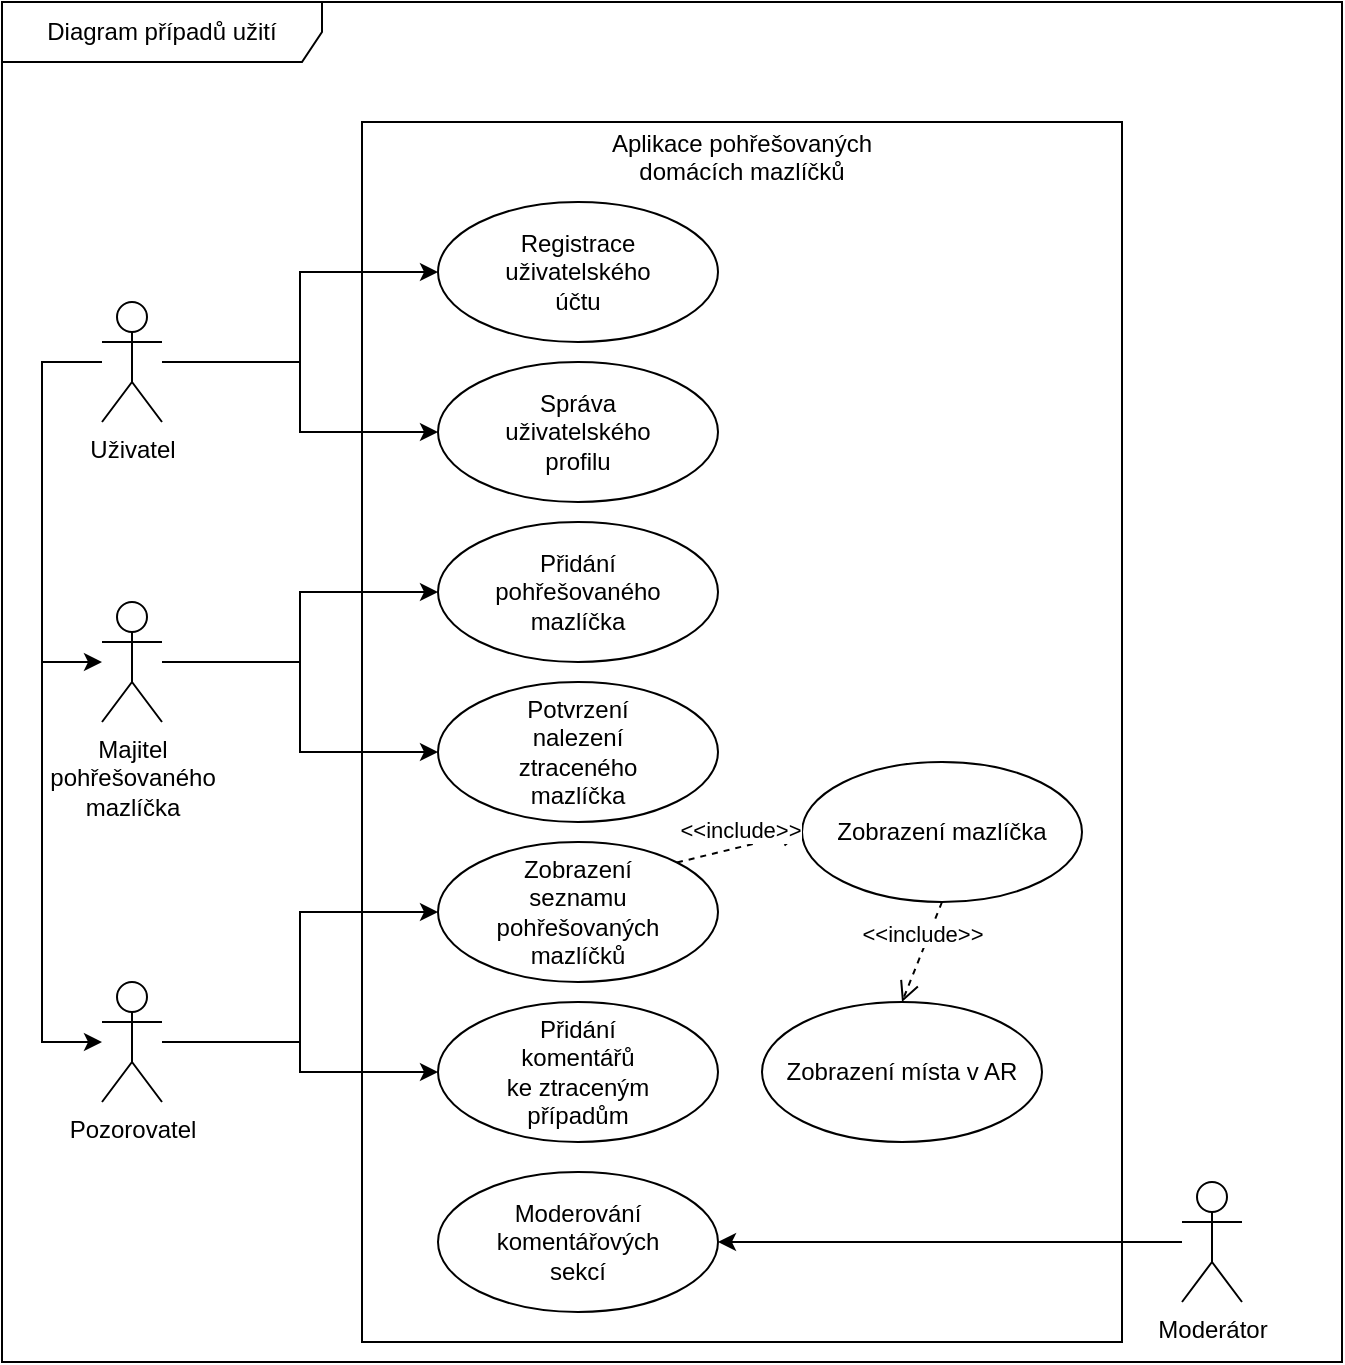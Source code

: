 <mxfile version="26.0.4">
  <diagram name="Stránka-1" id="55WCHBGcp16iJ33XfVoN">
    <mxGraphModel dx="1098" dy="840" grid="1" gridSize="10" guides="1" tooltips="1" connect="1" arrows="1" fold="1" page="1" pageScale="1" pageWidth="827" pageHeight="1169" math="0" shadow="0">
      <root>
        <mxCell id="0" />
        <mxCell id="1" parent="0" />
        <mxCell id="el6u1zI-taBMJVhUJdQs-11" value="Diagram případů užití" style="shape=umlFrame;whiteSpace=wrap;html=1;pointerEvents=0;width=160;height=30;gradientColor=none;swimlaneFillColor=default;" parent="1" vertex="1">
          <mxGeometry width="670" height="680" as="geometry" />
        </mxCell>
        <mxCell id="el6u1zI-taBMJVhUJdQs-12" value="&lt;p style=&quot;margin:0px;margin-top:4px;text-align:center;&quot;&gt;Aplikace pohřešovaných&lt;br&gt;domácích mazlíčků&lt;/p&gt;" style="verticalAlign=top;align=left;overflow=fill;html=1;whiteSpace=wrap;" parent="1" vertex="1">
          <mxGeometry x="180" y="60" width="380" height="610" as="geometry" />
        </mxCell>
        <mxCell id="el6u1zI-taBMJVhUJdQs-21" style="edgeStyle=orthogonalEdgeStyle;rounded=0;orthogonalLoop=1;jettySize=auto;html=1;entryX=0;entryY=0.5;entryDx=0;entryDy=0;" parent="1" source="el6u1zI-taBMJVhUJdQs-1" target="el6u1zI-taBMJVhUJdQs-14" edge="1">
          <mxGeometry relative="1" as="geometry" />
        </mxCell>
        <mxCell id="3EU9JXSuC0VKIgvXzlHY-3" style="edgeStyle=orthogonalEdgeStyle;rounded=0;orthogonalLoop=1;jettySize=auto;html=1;" parent="1" source="el6u1zI-taBMJVhUJdQs-1" target="3EU9JXSuC0VKIgvXzlHY-2" edge="1">
          <mxGeometry relative="1" as="geometry" />
        </mxCell>
        <mxCell id="el6u1zI-taBMJVhUJdQs-1" value="Pozorovatel" style="shape=umlActor;verticalLabelPosition=bottom;verticalAlign=top;html=1;outlineConnect=0;" parent="1" vertex="1">
          <mxGeometry x="50" y="490" width="30" height="60" as="geometry" />
        </mxCell>
        <mxCell id="el6u1zI-taBMJVhUJdQs-8" style="edgeStyle=orthogonalEdgeStyle;rounded=0;orthogonalLoop=1;jettySize=auto;html=1;entryX=1;entryY=0.5;entryDx=0;entryDy=0;" parent="1" source="el6u1zI-taBMJVhUJdQs-5" target="el6u1zI-taBMJVhUJdQs-7" edge="1">
          <mxGeometry relative="1" as="geometry" />
        </mxCell>
        <mxCell id="el6u1zI-taBMJVhUJdQs-5" value="Moderátor" style="shape=umlActor;verticalLabelPosition=bottom;verticalAlign=top;html=1;outlineConnect=0;" parent="1" vertex="1">
          <mxGeometry x="590" y="590" width="30" height="60" as="geometry" />
        </mxCell>
        <mxCell id="el6u1zI-taBMJVhUJdQs-7" value="Moderování &lt;br&gt;komentářových&lt;br&gt;sekcí" style="ellipse;whiteSpace=wrap;html=1;" parent="1" vertex="1">
          <mxGeometry x="218" y="585" width="140" height="70" as="geometry" />
        </mxCell>
        <mxCell id="el6u1zI-taBMJVhUJdQs-13" value="Přidání&lt;br&gt;pohřešovaného&lt;br&gt;mazlíčka" style="ellipse;whiteSpace=wrap;html=1;" parent="1" vertex="1">
          <mxGeometry x="218" y="260" width="140" height="70" as="geometry" />
        </mxCell>
        <mxCell id="el6u1zI-taBMJVhUJdQs-14" value="Zobrazení&lt;br&gt;seznamu&lt;br&gt;pohřešovaných&lt;br&gt;mazlíčků" style="ellipse;whiteSpace=wrap;html=1;" parent="1" vertex="1">
          <mxGeometry x="218" y="420" width="140" height="70" as="geometry" />
        </mxCell>
        <mxCell id="el6u1zI-taBMJVhUJdQs-20" style="edgeStyle=orthogonalEdgeStyle;rounded=0;orthogonalLoop=1;jettySize=auto;html=1;entryX=0;entryY=0.5;entryDx=0;entryDy=0;" parent="1" source="el6u1zI-taBMJVhUJdQs-17" target="el6u1zI-taBMJVhUJdQs-13" edge="1">
          <mxGeometry relative="1" as="geometry" />
        </mxCell>
        <mxCell id="el6u1zI-taBMJVhUJdQs-32" style="edgeStyle=orthogonalEdgeStyle;rounded=0;orthogonalLoop=1;jettySize=auto;html=1;entryX=0;entryY=0.5;entryDx=0;entryDy=0;" parent="1" source="el6u1zI-taBMJVhUJdQs-17" target="el6u1zI-taBMJVhUJdQs-28" edge="1">
          <mxGeometry relative="1" as="geometry" />
        </mxCell>
        <mxCell id="el6u1zI-taBMJVhUJdQs-17" value="Majitel&lt;br&gt;pohřešovaného&lt;br&gt;mazlíčka" style="shape=umlActor;verticalLabelPosition=bottom;verticalAlign=top;html=1;outlineConnect=0;" parent="1" vertex="1">
          <mxGeometry x="50" y="300" width="30" height="60" as="geometry" />
        </mxCell>
        <mxCell id="el6u1zI-taBMJVhUJdQs-26" style="edgeStyle=orthogonalEdgeStyle;rounded=0;orthogonalLoop=1;jettySize=auto;html=1;entryX=0;entryY=0.5;entryDx=0;entryDy=0;" parent="1" source="el6u1zI-taBMJVhUJdQs-22" target="el6u1zI-taBMJVhUJdQs-24" edge="1">
          <mxGeometry relative="1" as="geometry" />
        </mxCell>
        <mxCell id="el6u1zI-taBMJVhUJdQs-27" style="edgeStyle=orthogonalEdgeStyle;rounded=0;orthogonalLoop=1;jettySize=auto;html=1;" parent="1" source="el6u1zI-taBMJVhUJdQs-22" target="el6u1zI-taBMJVhUJdQs-23" edge="1">
          <mxGeometry relative="1" as="geometry" />
        </mxCell>
        <mxCell id="3EU9JXSuC0VKIgvXzlHY-1" style="edgeStyle=orthogonalEdgeStyle;rounded=0;orthogonalLoop=1;jettySize=auto;html=1;" parent="1" source="el6u1zI-taBMJVhUJdQs-22" target="el6u1zI-taBMJVhUJdQs-1" edge="1">
          <mxGeometry relative="1" as="geometry">
            <Array as="points">
              <mxPoint x="20" y="180" />
              <mxPoint x="20" y="520" />
            </Array>
          </mxGeometry>
        </mxCell>
        <mxCell id="el6u1zI-taBMJVhUJdQs-22" value="Uživatel" style="shape=umlActor;verticalLabelPosition=bottom;verticalAlign=top;html=1;outlineConnect=0;" parent="1" vertex="1">
          <mxGeometry x="50" y="150" width="30" height="60" as="geometry" />
        </mxCell>
        <mxCell id="el6u1zI-taBMJVhUJdQs-23" value="Správa&lt;br&gt;uživatelského&lt;br&gt;profilu" style="ellipse;whiteSpace=wrap;html=1;" parent="1" vertex="1">
          <mxGeometry x="218" y="180" width="140" height="70" as="geometry" />
        </mxCell>
        <mxCell id="el6u1zI-taBMJVhUJdQs-24" value="Registrace&lt;br&gt;uživatelského&lt;br&gt;účtu" style="ellipse;whiteSpace=wrap;html=1;" parent="1" vertex="1">
          <mxGeometry x="218" y="100" width="140" height="70" as="geometry" />
        </mxCell>
        <mxCell id="el6u1zI-taBMJVhUJdQs-28" value="Potvrzení&lt;br&gt;nalezení&lt;br&gt;ztraceného&lt;br&gt;mazlíčka" style="ellipse;whiteSpace=wrap;html=1;" parent="1" vertex="1">
          <mxGeometry x="218" y="340" width="140" height="70" as="geometry" />
        </mxCell>
        <mxCell id="el6u1zI-taBMJVhUJdQs-33" style="edgeStyle=orthogonalEdgeStyle;rounded=0;orthogonalLoop=1;jettySize=auto;html=1;" parent="1" source="el6u1zI-taBMJVhUJdQs-22" target="el6u1zI-taBMJVhUJdQs-17" edge="1">
          <mxGeometry relative="1" as="geometry">
            <mxPoint x="40" y="180" as="sourcePoint" />
            <mxPoint x="40" y="300" as="targetPoint" />
            <Array as="points">
              <mxPoint x="20" y="180" />
              <mxPoint x="20" y="330" />
            </Array>
          </mxGeometry>
        </mxCell>
        <mxCell id="3EU9JXSuC0VKIgvXzlHY-2" value="Přidání&lt;br&gt;komentářů&lt;br&gt;ke ztraceným&lt;br&gt;případům" style="ellipse;whiteSpace=wrap;html=1;" parent="1" vertex="1">
          <mxGeometry x="218" y="500" width="140" height="70" as="geometry" />
        </mxCell>
        <mxCell id="3EU9JXSuC0VKIgvXzlHY-5" value="Zobrazení mazlíčka" style="ellipse;whiteSpace=wrap;html=1;" parent="1" vertex="1">
          <mxGeometry x="400" y="380" width="140" height="70" as="geometry" />
        </mxCell>
        <mxCell id="3EU9JXSuC0VKIgvXzlHY-6" value="&amp;lt;&amp;lt;include&amp;gt;&amp;gt;" style="html=1;verticalAlign=bottom;endArrow=open;dashed=1;endSize=8;curved=0;rounded=0;entryX=0;entryY=0.5;entryDx=0;entryDy=0;exitX=1;exitY=0;exitDx=0;exitDy=0;" parent="1" source="el6u1zI-taBMJVhUJdQs-14" target="3EU9JXSuC0VKIgvXzlHY-5" edge="1">
          <mxGeometry relative="1" as="geometry">
            <mxPoint x="520" y="510" as="sourcePoint" />
            <mxPoint x="440" y="510" as="targetPoint" />
          </mxGeometry>
        </mxCell>
        <mxCell id="3EU9JXSuC0VKIgvXzlHY-7" value="Zobrazení místa v AR" style="ellipse;whiteSpace=wrap;html=1;" parent="1" vertex="1">
          <mxGeometry x="380" y="500" width="140" height="70" as="geometry" />
        </mxCell>
        <mxCell id="3EU9JXSuC0VKIgvXzlHY-8" value="&amp;lt;&amp;lt;include&amp;gt;&amp;gt;" style="html=1;verticalAlign=bottom;endArrow=open;dashed=1;endSize=8;curved=0;rounded=0;entryX=0.5;entryY=0;entryDx=0;entryDy=0;exitX=0.5;exitY=1;exitDx=0;exitDy=0;" parent="1" source="3EU9JXSuC0VKIgvXzlHY-5" target="3EU9JXSuC0VKIgvXzlHY-7" edge="1">
          <mxGeometry relative="1" as="geometry">
            <mxPoint x="348" y="440" as="sourcePoint" />
            <mxPoint x="440" y="405" as="targetPoint" />
          </mxGeometry>
        </mxCell>
      </root>
    </mxGraphModel>
  </diagram>
</mxfile>
